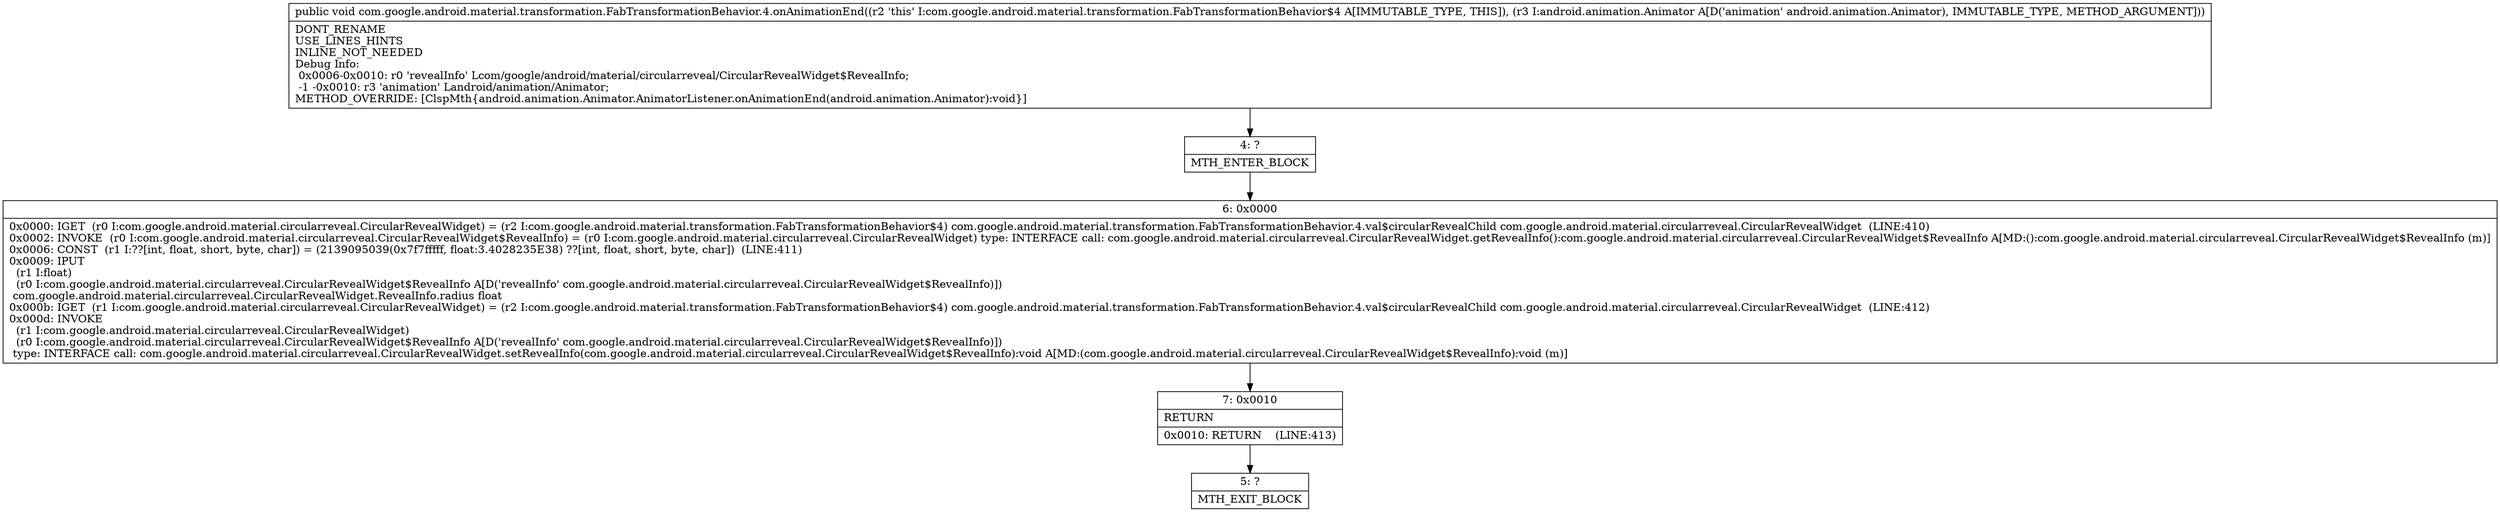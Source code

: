 digraph "CFG forcom.google.android.material.transformation.FabTransformationBehavior.4.onAnimationEnd(Landroid\/animation\/Animator;)V" {
Node_4 [shape=record,label="{4\:\ ?|MTH_ENTER_BLOCK\l}"];
Node_6 [shape=record,label="{6\:\ 0x0000|0x0000: IGET  (r0 I:com.google.android.material.circularreveal.CircularRevealWidget) = (r2 I:com.google.android.material.transformation.FabTransformationBehavior$4) com.google.android.material.transformation.FabTransformationBehavior.4.val$circularRevealChild com.google.android.material.circularreveal.CircularRevealWidget  (LINE:410)\l0x0002: INVOKE  (r0 I:com.google.android.material.circularreveal.CircularRevealWidget$RevealInfo) = (r0 I:com.google.android.material.circularreveal.CircularRevealWidget) type: INTERFACE call: com.google.android.material.circularreveal.CircularRevealWidget.getRevealInfo():com.google.android.material.circularreveal.CircularRevealWidget$RevealInfo A[MD:():com.google.android.material.circularreveal.CircularRevealWidget$RevealInfo (m)]\l0x0006: CONST  (r1 I:??[int, float, short, byte, char]) = (2139095039(0x7f7fffff, float:3.4028235E38) ??[int, float, short, byte, char])  (LINE:411)\l0x0009: IPUT  \l  (r1 I:float)\l  (r0 I:com.google.android.material.circularreveal.CircularRevealWidget$RevealInfo A[D('revealInfo' com.google.android.material.circularreveal.CircularRevealWidget$RevealInfo)])\l com.google.android.material.circularreveal.CircularRevealWidget.RevealInfo.radius float \l0x000b: IGET  (r1 I:com.google.android.material.circularreveal.CircularRevealWidget) = (r2 I:com.google.android.material.transformation.FabTransformationBehavior$4) com.google.android.material.transformation.FabTransformationBehavior.4.val$circularRevealChild com.google.android.material.circularreveal.CircularRevealWidget  (LINE:412)\l0x000d: INVOKE  \l  (r1 I:com.google.android.material.circularreveal.CircularRevealWidget)\l  (r0 I:com.google.android.material.circularreveal.CircularRevealWidget$RevealInfo A[D('revealInfo' com.google.android.material.circularreveal.CircularRevealWidget$RevealInfo)])\l type: INTERFACE call: com.google.android.material.circularreveal.CircularRevealWidget.setRevealInfo(com.google.android.material.circularreveal.CircularRevealWidget$RevealInfo):void A[MD:(com.google.android.material.circularreveal.CircularRevealWidget$RevealInfo):void (m)]\l}"];
Node_7 [shape=record,label="{7\:\ 0x0010|RETURN\l|0x0010: RETURN    (LINE:413)\l}"];
Node_5 [shape=record,label="{5\:\ ?|MTH_EXIT_BLOCK\l}"];
MethodNode[shape=record,label="{public void com.google.android.material.transformation.FabTransformationBehavior.4.onAnimationEnd((r2 'this' I:com.google.android.material.transformation.FabTransformationBehavior$4 A[IMMUTABLE_TYPE, THIS]), (r3 I:android.animation.Animator A[D('animation' android.animation.Animator), IMMUTABLE_TYPE, METHOD_ARGUMENT]))  | DONT_RENAME\lUSE_LINES_HINTS\lINLINE_NOT_NEEDED\lDebug Info:\l  0x0006\-0x0010: r0 'revealInfo' Lcom\/google\/android\/material\/circularreveal\/CircularRevealWidget$RevealInfo;\l  \-1 \-0x0010: r3 'animation' Landroid\/animation\/Animator;\lMETHOD_OVERRIDE: [ClspMth\{android.animation.Animator.AnimatorListener.onAnimationEnd(android.animation.Animator):void\}]\l}"];
MethodNode -> Node_4;Node_4 -> Node_6;
Node_6 -> Node_7;
Node_7 -> Node_5;
}

